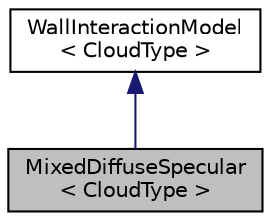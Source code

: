 digraph "MixedDiffuseSpecular&lt; CloudType &gt;"
{
  bgcolor="transparent";
  edge [fontname="Helvetica",fontsize="10",labelfontname="Helvetica",labelfontsize="10"];
  node [fontname="Helvetica",fontsize="10",shape=record];
  Node1 [label="MixedDiffuseSpecular\l\< CloudType \>",height=0.2,width=0.4,color="black", fillcolor="grey75", style="filled", fontcolor="black"];
  Node2 -> Node1 [dir="back",color="midnightblue",fontsize="10",style="solid",fontname="Helvetica"];
  Node2 [label="WallInteractionModel\l\< CloudType \>",height=0.2,width=0.4,color="black",URL="$a02854.html",tooltip="Templated wall interaction model class. "];
}
